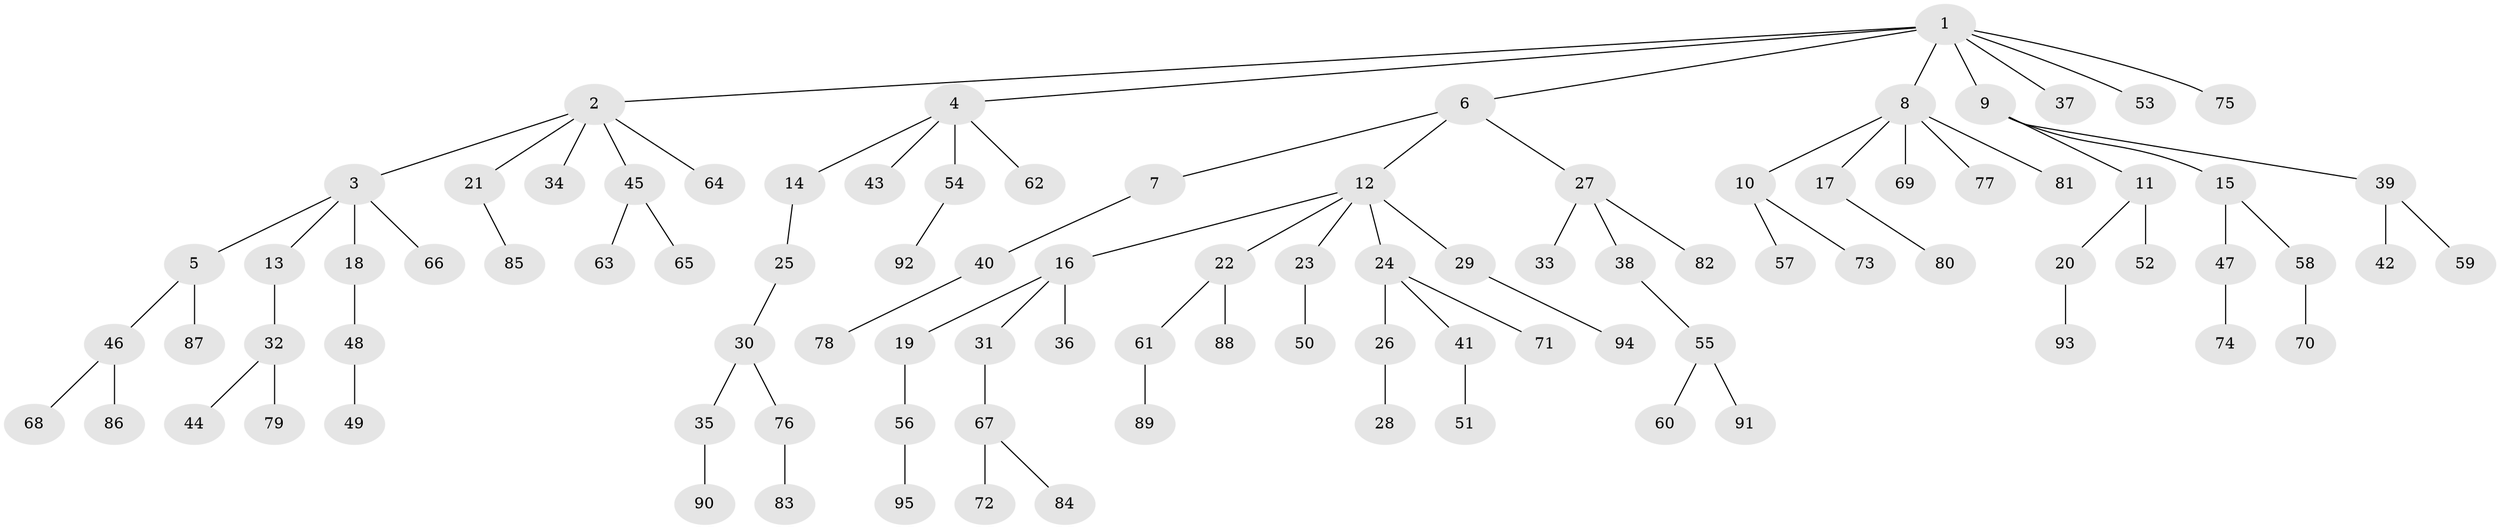 // Generated by graph-tools (version 1.1) at 2025/52/03/09/25 04:52:32]
// undirected, 95 vertices, 94 edges
graph export_dot {
graph [start="1"]
  node [color=gray90,style=filled];
  1;
  2;
  3;
  4;
  5;
  6;
  7;
  8;
  9;
  10;
  11;
  12;
  13;
  14;
  15;
  16;
  17;
  18;
  19;
  20;
  21;
  22;
  23;
  24;
  25;
  26;
  27;
  28;
  29;
  30;
  31;
  32;
  33;
  34;
  35;
  36;
  37;
  38;
  39;
  40;
  41;
  42;
  43;
  44;
  45;
  46;
  47;
  48;
  49;
  50;
  51;
  52;
  53;
  54;
  55;
  56;
  57;
  58;
  59;
  60;
  61;
  62;
  63;
  64;
  65;
  66;
  67;
  68;
  69;
  70;
  71;
  72;
  73;
  74;
  75;
  76;
  77;
  78;
  79;
  80;
  81;
  82;
  83;
  84;
  85;
  86;
  87;
  88;
  89;
  90;
  91;
  92;
  93;
  94;
  95;
  1 -- 2;
  1 -- 4;
  1 -- 6;
  1 -- 8;
  1 -- 9;
  1 -- 37;
  1 -- 53;
  1 -- 75;
  2 -- 3;
  2 -- 21;
  2 -- 34;
  2 -- 45;
  2 -- 64;
  3 -- 5;
  3 -- 13;
  3 -- 18;
  3 -- 66;
  4 -- 14;
  4 -- 43;
  4 -- 54;
  4 -- 62;
  5 -- 46;
  5 -- 87;
  6 -- 7;
  6 -- 12;
  6 -- 27;
  7 -- 40;
  8 -- 10;
  8 -- 17;
  8 -- 69;
  8 -- 77;
  8 -- 81;
  9 -- 11;
  9 -- 15;
  9 -- 39;
  10 -- 57;
  10 -- 73;
  11 -- 20;
  11 -- 52;
  12 -- 16;
  12 -- 22;
  12 -- 23;
  12 -- 24;
  12 -- 29;
  13 -- 32;
  14 -- 25;
  15 -- 47;
  15 -- 58;
  16 -- 19;
  16 -- 31;
  16 -- 36;
  17 -- 80;
  18 -- 48;
  19 -- 56;
  20 -- 93;
  21 -- 85;
  22 -- 61;
  22 -- 88;
  23 -- 50;
  24 -- 26;
  24 -- 41;
  24 -- 71;
  25 -- 30;
  26 -- 28;
  27 -- 33;
  27 -- 38;
  27 -- 82;
  29 -- 94;
  30 -- 35;
  30 -- 76;
  31 -- 67;
  32 -- 44;
  32 -- 79;
  35 -- 90;
  38 -- 55;
  39 -- 42;
  39 -- 59;
  40 -- 78;
  41 -- 51;
  45 -- 63;
  45 -- 65;
  46 -- 68;
  46 -- 86;
  47 -- 74;
  48 -- 49;
  54 -- 92;
  55 -- 60;
  55 -- 91;
  56 -- 95;
  58 -- 70;
  61 -- 89;
  67 -- 72;
  67 -- 84;
  76 -- 83;
}
